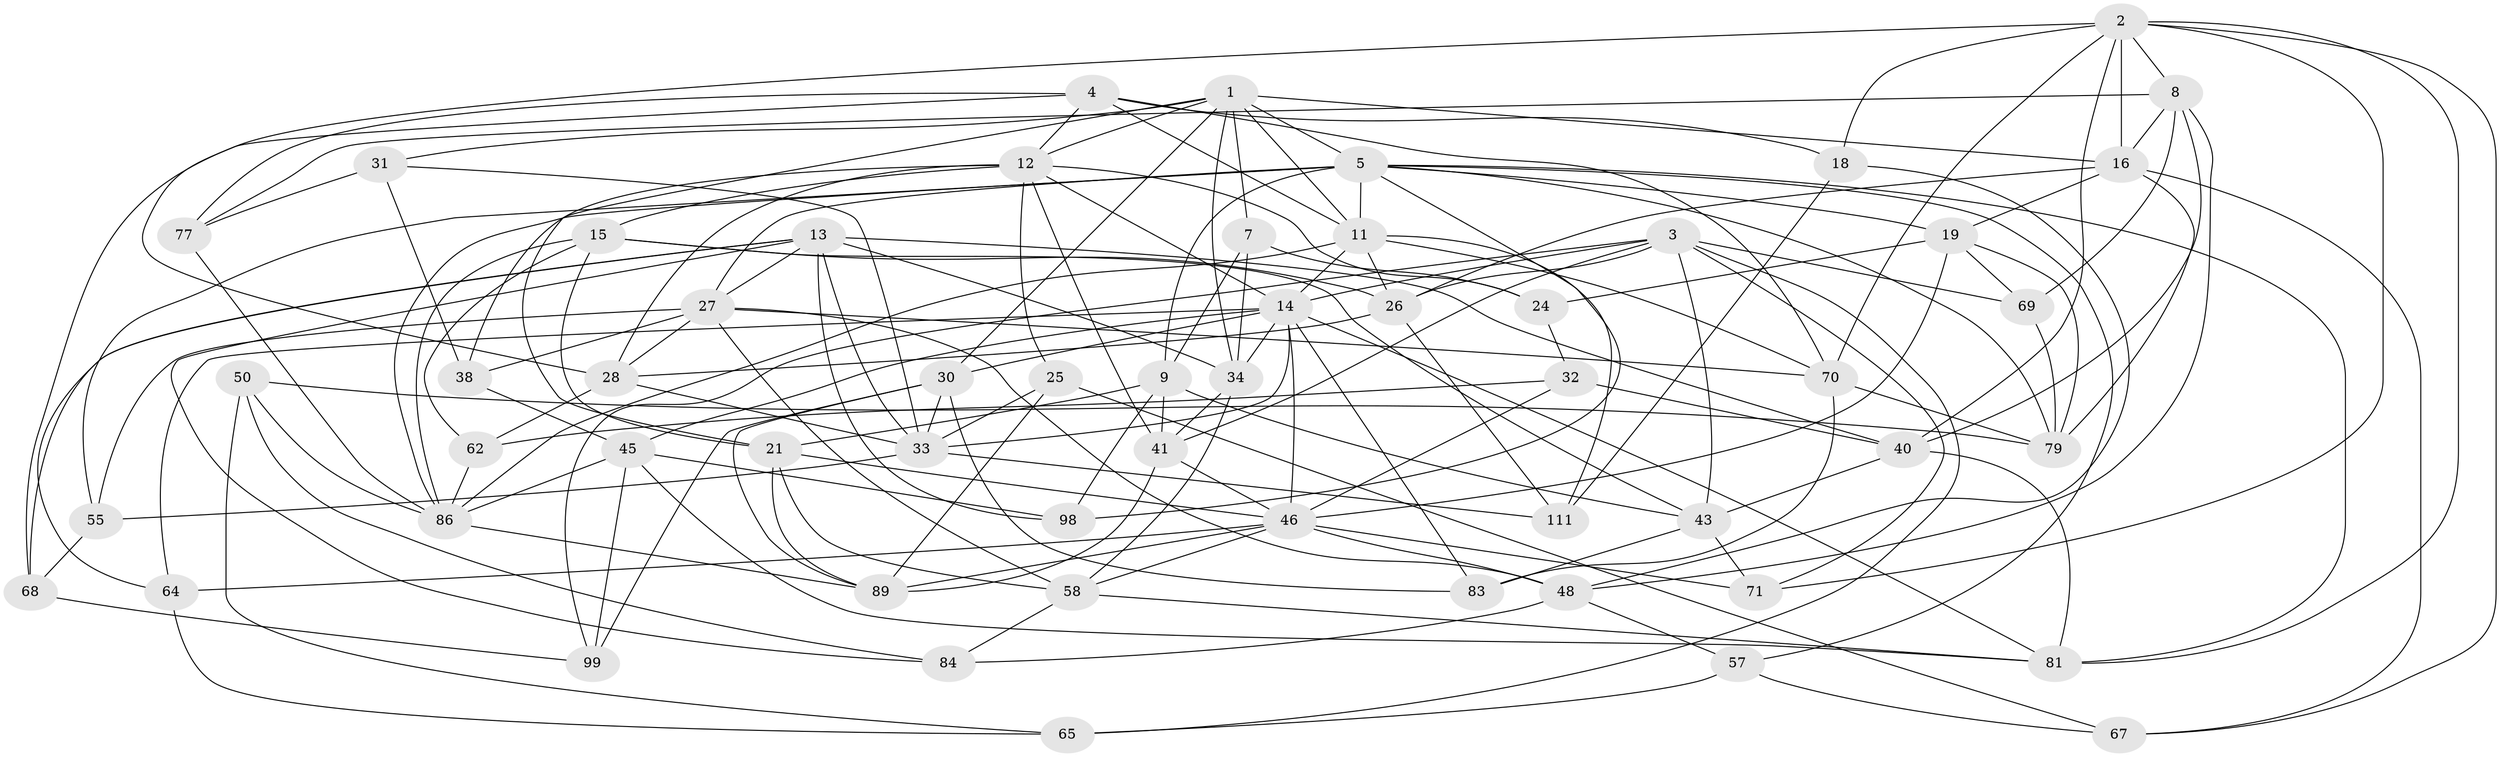 // original degree distribution, {4: 1.0}
// Generated by graph-tools (version 1.1) at 2025/16/03/09/25 04:16:17]
// undirected, 56 vertices, 163 edges
graph export_dot {
graph [start="1"]
  node [color=gray90,style=filled];
  1 [super="+75+106+56"];
  2 [super="+103+96+88"];
  3 [super="+42"];
  4 [super="+101"];
  5 [super="+23+6"];
  7;
  8 [super="+10"];
  9 [super="+102"];
  11 [super="+20+22"];
  12 [super="+105+35"];
  13 [super="+17"];
  14 [super="+53+107+51"];
  15 [super="+90"];
  16 [super="+74+66"];
  18;
  19 [super="+91"];
  21 [super="+47"];
  24;
  25;
  26 [super="+78"];
  27 [super="+29+39"];
  28 [super="+44"];
  30 [super="+54"];
  31;
  32;
  33 [super="+97+49+52"];
  34 [super="+63"];
  38;
  40 [super="+92"];
  41 [super="+110"];
  43 [super="+76"];
  45 [super="+59"];
  46 [super="+61+112+85"];
  48 [super="+108"];
  50;
  55;
  57;
  58 [super="+82"];
  62;
  64;
  65;
  67;
  68;
  69;
  70 [super="+113"];
  71;
  77;
  79 [super="+104"];
  81 [super="+95"];
  83;
  84;
  86 [super="+94+93"];
  89 [super="+109"];
  98;
  99;
  111;
  1 -- 12;
  1 -- 16;
  1 -- 30;
  1 -- 21;
  1 -- 5 [weight=2];
  1 -- 31;
  1 -- 7;
  1 -- 34;
  1 -- 11;
  2 -- 67;
  2 -- 18;
  2 -- 71;
  2 -- 16 [weight=2];
  2 -- 70;
  2 -- 28;
  2 -- 8;
  2 -- 81;
  2 -- 40;
  3 -- 71;
  3 -- 65;
  3 -- 26;
  3 -- 99;
  3 -- 69;
  3 -- 41;
  3 -- 43;
  3 -- 14;
  4 -- 77;
  4 -- 18;
  4 -- 12;
  4 -- 70;
  4 -- 68;
  4 -- 11;
  5 -- 27;
  5 -- 98;
  5 -- 11;
  5 -- 79;
  5 -- 9;
  5 -- 81;
  5 -- 19;
  5 -- 86;
  5 -- 55;
  5 -- 57;
  7 -- 24;
  7 -- 34;
  7 -- 9;
  8 -- 16;
  8 -- 77;
  8 -- 48;
  8 -- 69;
  8 -- 40;
  9 -- 43;
  9 -- 41;
  9 -- 98;
  9 -- 21;
  11 -- 86;
  11 -- 14;
  11 -- 70;
  11 -- 26;
  11 -- 111;
  12 -- 25;
  12 -- 15;
  12 -- 38;
  12 -- 24;
  12 -- 41;
  12 -- 28;
  12 -- 14 [weight=2];
  13 -- 34;
  13 -- 33 [weight=3];
  13 -- 64;
  13 -- 98;
  13 -- 68;
  13 -- 84;
  13 -- 40;
  13 -- 27;
  14 -- 64;
  14 -- 81;
  14 -- 34;
  14 -- 33;
  14 -- 30;
  14 -- 83;
  14 -- 45;
  14 -- 46;
  15 -- 62;
  15 -- 26;
  15 -- 43;
  15 -- 21;
  15 -- 86;
  16 -- 67;
  16 -- 26;
  16 -- 19;
  16 -- 79;
  18 -- 48;
  18 -- 111;
  19 -- 69;
  19 -- 79;
  19 -- 24;
  19 -- 46;
  21 -- 46;
  21 -- 89;
  21 -- 58;
  24 -- 32;
  25 -- 67;
  25 -- 89;
  25 -- 33;
  26 -- 111;
  26 -- 28;
  27 -- 38;
  27 -- 55;
  27 -- 70;
  27 -- 48;
  27 -- 58;
  27 -- 28;
  28 -- 33;
  28 -- 62;
  30 -- 83;
  30 -- 33;
  30 -- 99;
  30 -- 89;
  31 -- 38;
  31 -- 77;
  31 -- 33;
  32 -- 40;
  32 -- 62;
  32 -- 46;
  33 -- 111;
  33 -- 55;
  34 -- 41;
  34 -- 58;
  38 -- 45;
  40 -- 81;
  40 -- 43;
  41 -- 89;
  41 -- 46;
  43 -- 71;
  43 -- 83;
  45 -- 98;
  45 -- 86;
  45 -- 81;
  45 -- 99;
  46 -- 58;
  46 -- 64;
  46 -- 71;
  46 -- 89;
  46 -- 48;
  48 -- 84;
  48 -- 57;
  50 -- 65;
  50 -- 84;
  50 -- 86;
  50 -- 79;
  55 -- 68;
  57 -- 65;
  57 -- 67;
  58 -- 81;
  58 -- 84;
  62 -- 86;
  64 -- 65;
  68 -- 99;
  69 -- 79;
  70 -- 79;
  70 -- 83;
  77 -- 86;
  86 -- 89;
}
